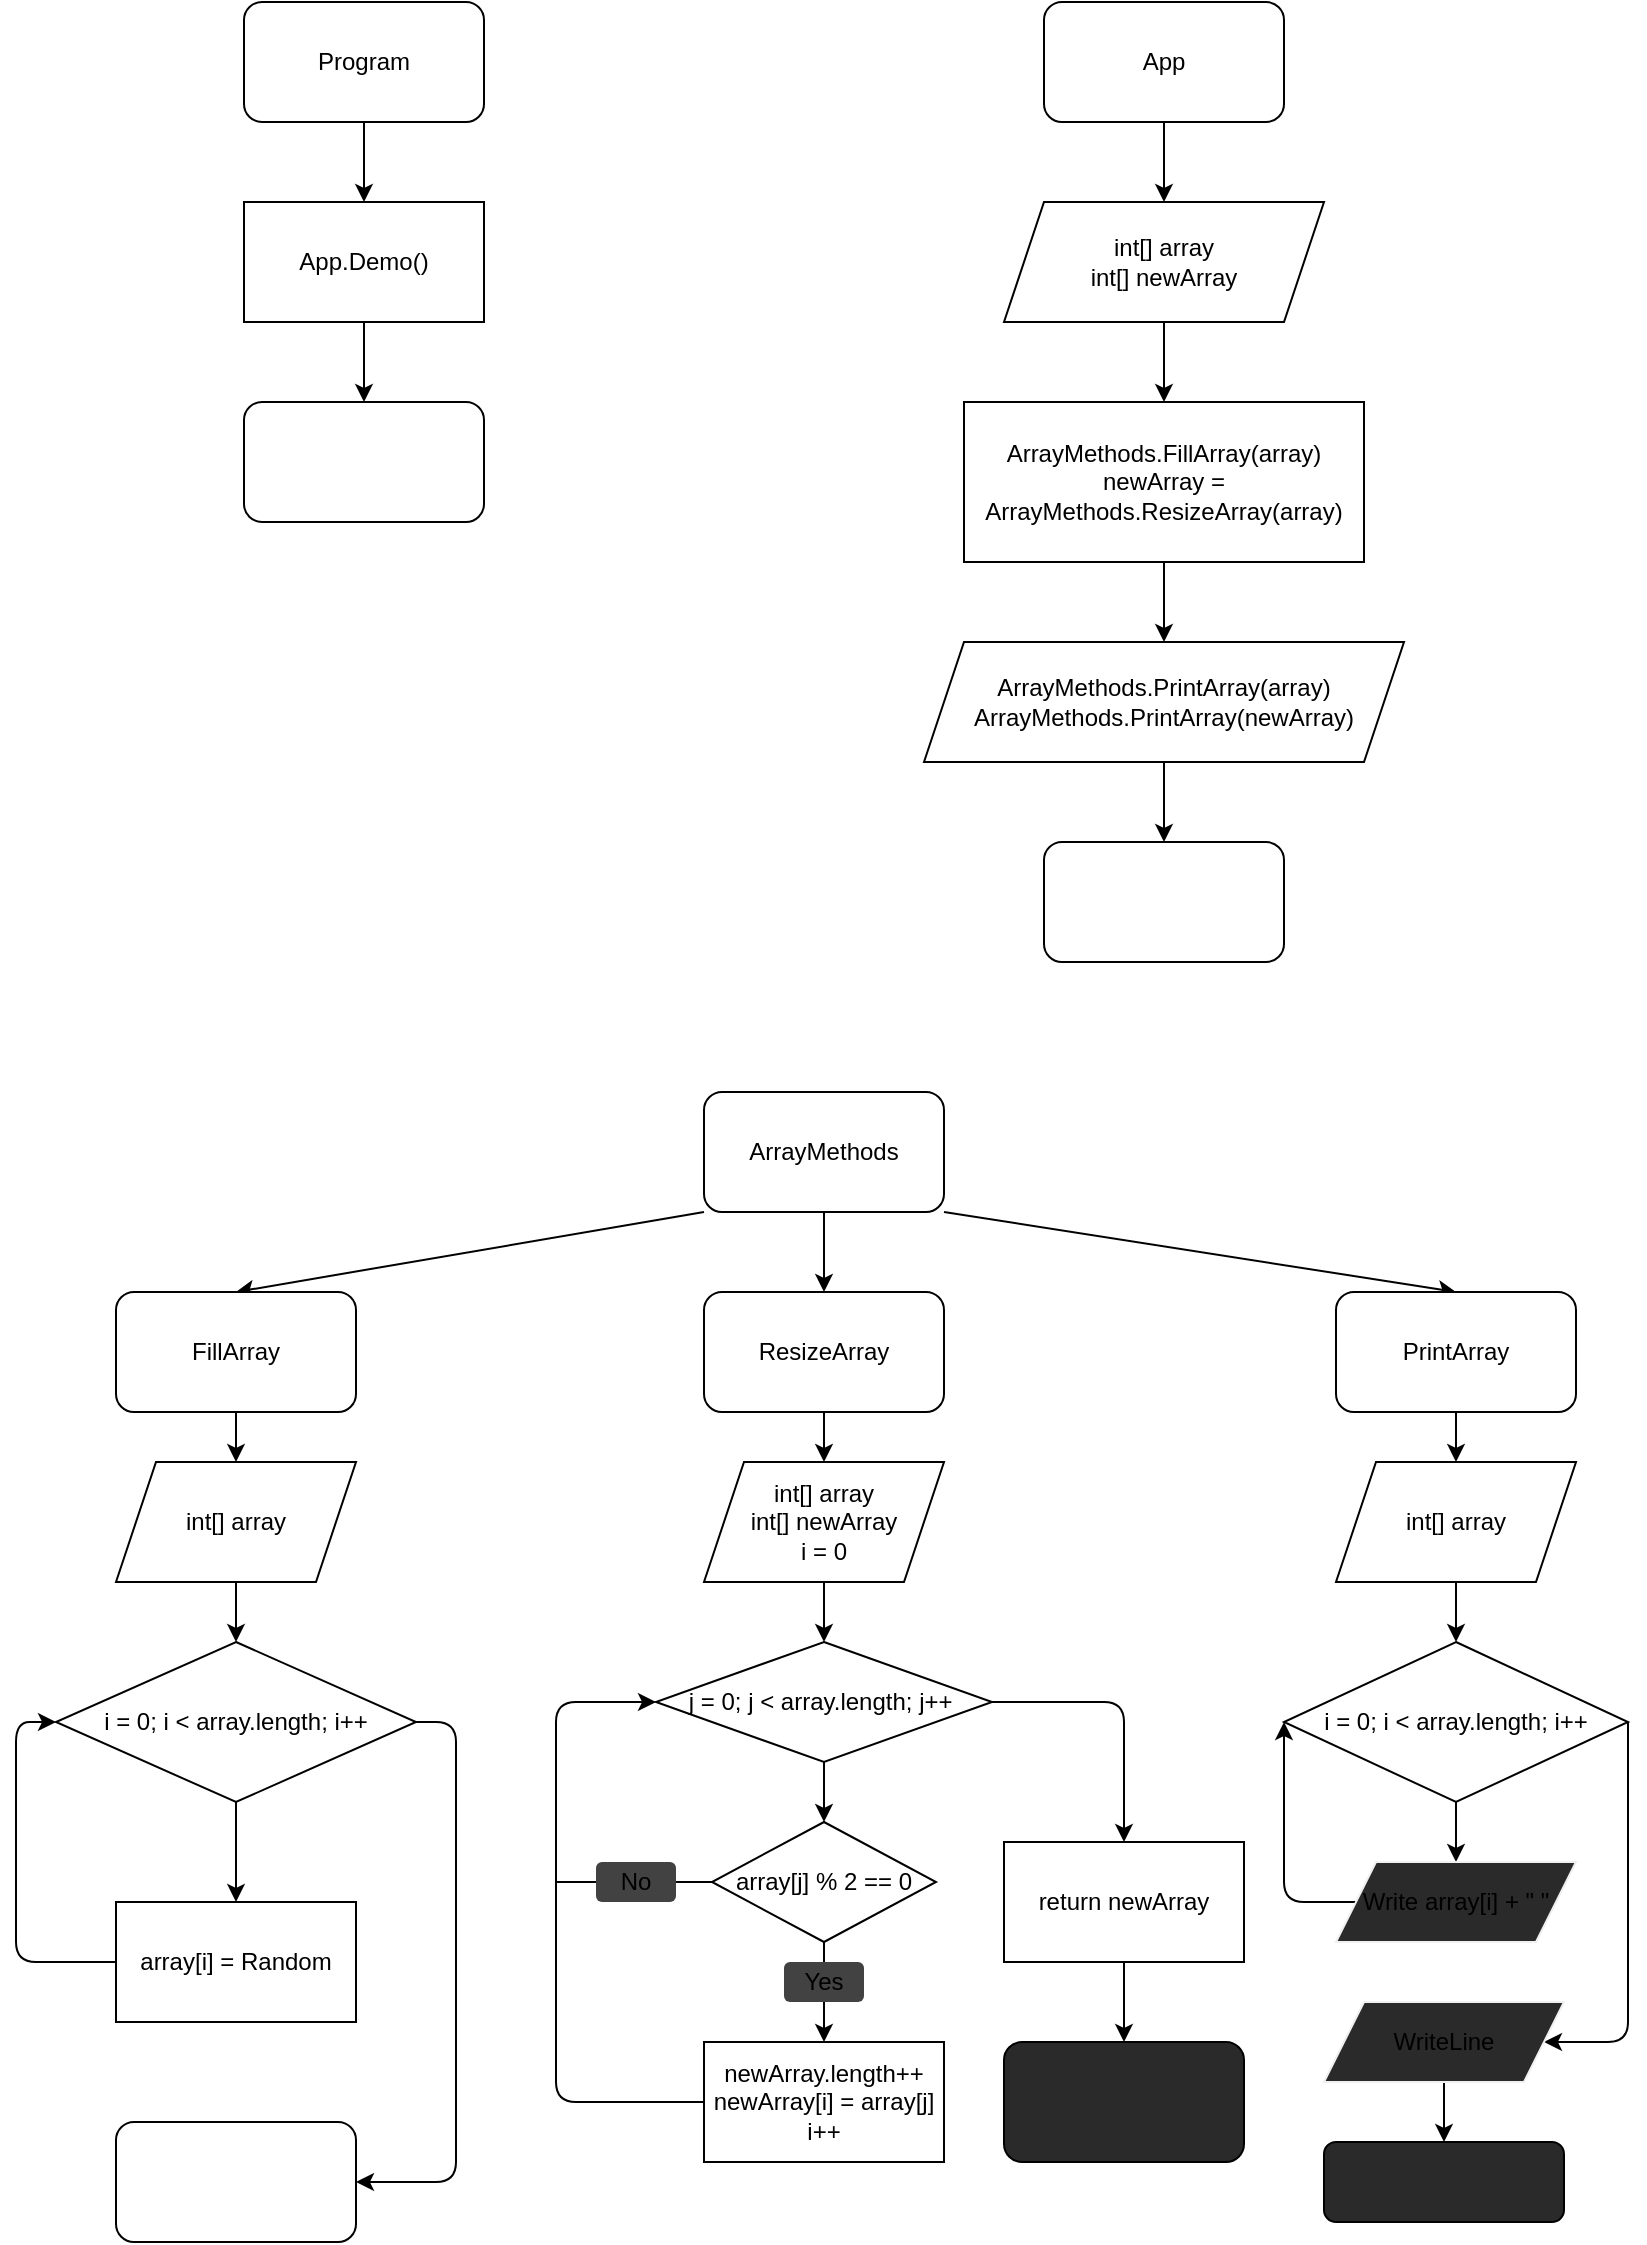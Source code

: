 <mxfile>
    <diagram id="2ZnnoZJQTHIsSrCg70Jr" name="Страница 1">
        <mxGraphModel dx="660" dy="277" grid="1" gridSize="10" guides="1" tooltips="1" connect="1" arrows="1" fold="1" page="1" pageScale="1" pageWidth="827" pageHeight="1169" math="0" shadow="0">
            <root>
                <mxCell id="0"/>
                <mxCell id="1" parent="0"/>
                <mxCell id="17" style="edgeStyle=none;html=1;exitX=0.5;exitY=1;exitDx=0;exitDy=0;entryX=0.5;entryY=0;entryDx=0;entryDy=0;" edge="1" parent="1" source="15" target="16">
                    <mxGeometry relative="1" as="geometry"/>
                </mxCell>
                <mxCell id="15" value="Program" style="rounded=1;whiteSpace=wrap;html=1;" vertex="1" parent="1">
                    <mxGeometry x="124" y="40" width="120" height="60" as="geometry"/>
                </mxCell>
                <mxCell id="19" value="" style="edgeStyle=none;html=1;" edge="1" parent="1" source="16" target="18">
                    <mxGeometry relative="1" as="geometry"/>
                </mxCell>
                <mxCell id="16" value="App.Demo()" style="rounded=0;whiteSpace=wrap;html=1;" vertex="1" parent="1">
                    <mxGeometry x="124" y="140" width="120" height="60" as="geometry"/>
                </mxCell>
                <mxCell id="18" value="" style="rounded=1;whiteSpace=wrap;html=1;" vertex="1" parent="1">
                    <mxGeometry x="124" y="240" width="120" height="60" as="geometry"/>
                </mxCell>
                <mxCell id="22" value="" style="edgeStyle=none;html=1;" edge="1" parent="1" source="20">
                    <mxGeometry relative="1" as="geometry">
                        <mxPoint x="584.0" y="140" as="targetPoint"/>
                    </mxGeometry>
                </mxCell>
                <mxCell id="20" value="App" style="rounded=1;whiteSpace=wrap;html=1;" vertex="1" parent="1">
                    <mxGeometry x="524" y="40" width="120" height="60" as="geometry"/>
                </mxCell>
                <mxCell id="25" value="" style="edgeStyle=none;html=1;" edge="1" parent="1" source="23" target="24">
                    <mxGeometry relative="1" as="geometry"/>
                </mxCell>
                <mxCell id="23" value="&lt;font style=&quot;font-size: 12px&quot;&gt;int[] array&lt;br&gt;int[] newArray&lt;br&gt;&lt;/font&gt;" style="shape=parallelogram;perimeter=parallelogramPerimeter;whiteSpace=wrap;html=1;fixedSize=1;" vertex="1" parent="1">
                    <mxGeometry x="504" y="140" width="160" height="60" as="geometry"/>
                </mxCell>
                <mxCell id="28" value="" style="edgeStyle=none;html=1;" edge="1" parent="1" source="24" target="27">
                    <mxGeometry relative="1" as="geometry"/>
                </mxCell>
                <mxCell id="24" value="ArrayMethods.FillArray(array)&lt;br&gt;newArray = ArrayMethods.ResizeArray(array)" style="rounded=0;whiteSpace=wrap;html=1;align=center;" vertex="1" parent="1">
                    <mxGeometry x="484" y="240" width="200" height="80" as="geometry"/>
                </mxCell>
                <mxCell id="30" value="" style="edgeStyle=none;html=1;" edge="1" parent="1" source="27" target="29">
                    <mxGeometry relative="1" as="geometry"/>
                </mxCell>
                <mxCell id="27" value="&lt;font style=&quot;font-size: 12px&quot;&gt;ArrayMethods.PrintArray(array)&lt;br&gt;ArrayMethods.PrintArray(newArray)&lt;br&gt;&lt;/font&gt;" style="shape=parallelogram;perimeter=parallelogramPerimeter;whiteSpace=wrap;html=1;fixedSize=1;" vertex="1" parent="1">
                    <mxGeometry x="464" y="360" width="240" height="60" as="geometry"/>
                </mxCell>
                <mxCell id="29" value="" style="rounded=1;whiteSpace=wrap;html=1;" vertex="1" parent="1">
                    <mxGeometry x="524" y="460" width="120" height="60" as="geometry"/>
                </mxCell>
                <mxCell id="39" value="" style="edgeStyle=none;html=1;exitX=0;exitY=1;exitDx=0;exitDy=0;entryX=0.5;entryY=0;entryDx=0;entryDy=0;" edge="1" parent="1" source="42" target="43">
                    <mxGeometry relative="1" as="geometry"/>
                </mxCell>
                <mxCell id="40" value="" style="edgeStyle=none;html=1;" edge="1" parent="1" source="42" target="44">
                    <mxGeometry relative="1" as="geometry"/>
                </mxCell>
                <mxCell id="41" style="edgeStyle=none;html=1;exitX=1;exitY=1;exitDx=0;exitDy=0;entryX=0.5;entryY=0;entryDx=0;entryDy=0;" edge="1" parent="1" source="42" target="45">
                    <mxGeometry relative="1" as="geometry"/>
                </mxCell>
                <mxCell id="42" value="ArrayMethods" style="rounded=1;whiteSpace=wrap;html=1;" vertex="1" parent="1">
                    <mxGeometry x="354" y="585" width="120" height="60" as="geometry"/>
                </mxCell>
                <mxCell id="47" value="" style="edgeStyle=none;html=1;entryX=0.5;entryY=0;entryDx=0;entryDy=0;" edge="1" parent="1" source="43" target="71">
                    <mxGeometry relative="1" as="geometry">
                        <mxPoint x="120" y="780" as="targetPoint"/>
                    </mxGeometry>
                </mxCell>
                <mxCell id="43" value="FillArray" style="rounded=1;whiteSpace=wrap;html=1;" vertex="1" parent="1">
                    <mxGeometry x="60" y="685" width="120" height="60" as="geometry"/>
                </mxCell>
                <mxCell id="55" value="" style="edgeStyle=none;html=1;" edge="1" parent="1" source="44" target="54">
                    <mxGeometry relative="1" as="geometry"/>
                </mxCell>
                <mxCell id="44" value="ResizeArray" style="rounded=1;whiteSpace=wrap;html=1;" vertex="1" parent="1">
                    <mxGeometry x="354" y="685" width="120" height="60" as="geometry"/>
                </mxCell>
                <mxCell id="74" value="" style="edgeStyle=none;html=1;endArrow=classic;endFill=1;" edge="1" parent="1" source="45" target="73">
                    <mxGeometry relative="1" as="geometry"/>
                </mxCell>
                <mxCell id="45" value="PrintArray" style="rounded=1;whiteSpace=wrap;html=1;" vertex="1" parent="1">
                    <mxGeometry x="670" y="685" width="120" height="60" as="geometry"/>
                </mxCell>
                <mxCell id="49" value="" style="edgeStyle=none;html=1;" edge="1" parent="1" source="46" target="48">
                    <mxGeometry relative="1" as="geometry"/>
                </mxCell>
                <mxCell id="53" style="edgeStyle=none;html=1;exitX=1;exitY=0.5;exitDx=0;exitDy=0;entryX=1;entryY=0.5;entryDx=0;entryDy=0;" edge="1" parent="1" source="46" target="52">
                    <mxGeometry relative="1" as="geometry">
                        <Array as="points">
                            <mxPoint x="230" y="900"/>
                            <mxPoint x="230" y="1130"/>
                        </Array>
                    </mxGeometry>
                </mxCell>
                <mxCell id="46" value="i = 0; i &amp;lt; array.length; i++" style="rhombus;whiteSpace=wrap;html=1;" vertex="1" parent="1">
                    <mxGeometry x="30" y="860" width="180" height="80" as="geometry"/>
                </mxCell>
                <mxCell id="50" style="edgeStyle=none;html=1;exitX=0;exitY=0.5;exitDx=0;exitDy=0;entryX=0;entryY=0.5;entryDx=0;entryDy=0;" edge="1" parent="1" source="48" target="46">
                    <mxGeometry relative="1" as="geometry">
                        <Array as="points">
                            <mxPoint x="10" y="1020"/>
                            <mxPoint x="10" y="900"/>
                        </Array>
                    </mxGeometry>
                </mxCell>
                <mxCell id="48" value="array[i] = Random" style="rounded=0;whiteSpace=wrap;html=1;" vertex="1" parent="1">
                    <mxGeometry x="60" y="990" width="120" height="60" as="geometry"/>
                </mxCell>
                <mxCell id="52" value="" style="rounded=1;whiteSpace=wrap;html=1;" vertex="1" parent="1">
                    <mxGeometry x="60" y="1100" width="120" height="60" as="geometry"/>
                </mxCell>
                <mxCell id="57" value="" style="edgeStyle=none;html=1;" edge="1" parent="1" source="54" target="56">
                    <mxGeometry relative="1" as="geometry"/>
                </mxCell>
                <mxCell id="54" value="int[] array&lt;br&gt;int[] newArray&lt;br&gt;i = 0" style="shape=parallelogram;perimeter=parallelogramPerimeter;whiteSpace=wrap;html=1;fixedSize=1;" vertex="1" parent="1">
                    <mxGeometry x="354" y="770" width="120" height="60" as="geometry"/>
                </mxCell>
                <mxCell id="59" value="" style="edgeStyle=none;html=1;" edge="1" parent="1" source="56" target="58">
                    <mxGeometry relative="1" as="geometry"/>
                </mxCell>
                <mxCell id="68" style="edgeStyle=none;html=1;exitX=1;exitY=0.5;exitDx=0;exitDy=0;entryX=0.5;entryY=0;entryDx=0;entryDy=0;endArrow=classic;endFill=1;" edge="1" parent="1" source="56" target="67">
                    <mxGeometry relative="1" as="geometry">
                        <Array as="points">
                            <mxPoint x="564" y="890"/>
                        </Array>
                    </mxGeometry>
                </mxCell>
                <mxCell id="56" value="j = 0; j &amp;lt; array.length; j++&amp;nbsp;" style="rhombus;whiteSpace=wrap;html=1;" vertex="1" parent="1">
                    <mxGeometry x="330" y="860" width="168" height="60" as="geometry"/>
                </mxCell>
                <mxCell id="61" value="" style="edgeStyle=none;html=1;" edge="1" parent="1" source="58" target="60">
                    <mxGeometry relative="1" as="geometry"/>
                </mxCell>
                <mxCell id="64" style="edgeStyle=none;html=1;exitX=0;exitY=0.5;exitDx=0;exitDy=0;endArrow=none;endFill=0;" edge="1" parent="1" source="58">
                    <mxGeometry relative="1" as="geometry">
                        <mxPoint x="280" y="980" as="targetPoint"/>
                    </mxGeometry>
                </mxCell>
                <mxCell id="58" value="array[j] % 2 == 0" style="rhombus;whiteSpace=wrap;html=1;" vertex="1" parent="1">
                    <mxGeometry x="358" y="950" width="112" height="60" as="geometry"/>
                </mxCell>
                <mxCell id="63" style="edgeStyle=none;html=1;exitX=0;exitY=0.5;exitDx=0;exitDy=0;entryX=0;entryY=0.5;entryDx=0;entryDy=0;" edge="1" parent="1" source="60" target="56">
                    <mxGeometry relative="1" as="geometry">
                        <Array as="points">
                            <mxPoint x="280" y="1090"/>
                            <mxPoint x="280" y="890"/>
                        </Array>
                    </mxGeometry>
                </mxCell>
                <mxCell id="60" value="newArray.length++&lt;br&gt;newArray[i] = array[j]&lt;br&gt;i++" style="rounded=0;whiteSpace=wrap;html=1;" vertex="1" parent="1">
                    <mxGeometry x="354" y="1060" width="120" height="60" as="geometry"/>
                </mxCell>
                <mxCell id="62" value="Yes" style="text;html=1;align=center;verticalAlign=middle;whiteSpace=wrap;rounded=1;fillColor=#424242;" vertex="1" parent="1">
                    <mxGeometry x="394" y="1020" width="40" height="20" as="geometry"/>
                </mxCell>
                <mxCell id="65" value="No" style="text;html=1;align=center;verticalAlign=middle;whiteSpace=wrap;rounded=1;fillColor=#424242;" vertex="1" parent="1">
                    <mxGeometry x="300" y="970" width="40" height="20" as="geometry"/>
                </mxCell>
                <mxCell id="70" value="" style="edgeStyle=none;html=1;endArrow=classic;endFill=1;" edge="1" parent="1" source="67" target="69">
                    <mxGeometry relative="1" as="geometry"/>
                </mxCell>
                <mxCell id="67" value="return newArray" style="rounded=0;whiteSpace=wrap;html=1;" vertex="1" parent="1">
                    <mxGeometry x="504" y="960" width="120" height="60" as="geometry"/>
                </mxCell>
                <mxCell id="69" value="" style="rounded=1;whiteSpace=wrap;html=1;fillColor=#2A2A2A;" vertex="1" parent="1">
                    <mxGeometry x="504" y="1060" width="120" height="60" as="geometry"/>
                </mxCell>
                <mxCell id="72" value="" style="edgeStyle=none;html=1;endArrow=classic;endFill=1;" edge="1" parent="1" source="71" target="46">
                    <mxGeometry relative="1" as="geometry"/>
                </mxCell>
                <mxCell id="71" value="int[] array" style="shape=parallelogram;perimeter=parallelogramPerimeter;whiteSpace=wrap;html=1;fixedSize=1;" vertex="1" parent="1">
                    <mxGeometry x="60" y="770" width="120" height="60" as="geometry"/>
                </mxCell>
                <mxCell id="76" value="" style="edgeStyle=none;html=1;endArrow=classic;endFill=1;" edge="1" parent="1" source="73" target="75">
                    <mxGeometry relative="1" as="geometry"/>
                </mxCell>
                <mxCell id="73" value="int[] array" style="shape=parallelogram;perimeter=parallelogramPerimeter;whiteSpace=wrap;html=1;fixedSize=1;" vertex="1" parent="1">
                    <mxGeometry x="670" y="770" width="120" height="60" as="geometry"/>
                </mxCell>
                <mxCell id="78" value="" style="edgeStyle=none;html=1;endArrow=classic;endFill=1;" edge="1" parent="1" source="75" target="77">
                    <mxGeometry relative="1" as="geometry"/>
                </mxCell>
                <mxCell id="81" style="edgeStyle=none;html=1;exitX=1;exitY=0.5;exitDx=0;exitDy=0;entryX=1;entryY=0.5;entryDx=0;entryDy=0;endArrow=classic;endFill=1;" edge="1" parent="1" source="75" target="80">
                    <mxGeometry relative="1" as="geometry">
                        <Array as="points">
                            <mxPoint x="816" y="1060"/>
                        </Array>
                    </mxGeometry>
                </mxCell>
                <mxCell id="75" value="i = 0; i &amp;lt; array.length; i++" style="rhombus;whiteSpace=wrap;html=1;" vertex="1" parent="1">
                    <mxGeometry x="644" y="860" width="172" height="80" as="geometry"/>
                </mxCell>
                <mxCell id="79" style="edgeStyle=none;html=1;exitX=0;exitY=0.5;exitDx=0;exitDy=0;entryX=0;entryY=0.5;entryDx=0;entryDy=0;endArrow=classic;endFill=1;" edge="1" parent="1" source="77" target="75">
                    <mxGeometry relative="1" as="geometry">
                        <Array as="points">
                            <mxPoint x="644" y="990"/>
                        </Array>
                    </mxGeometry>
                </mxCell>
                <mxCell id="77" value="Write array[i] + &quot; &quot;" style="shape=parallelogram;perimeter=parallelogramPerimeter;whiteSpace=wrap;html=1;fixedSize=1;rounded=0;strokeColor=#f0f0f0;fillColor=#2A2A2A;" vertex="1" parent="1">
                    <mxGeometry x="670" y="970" width="120" height="40" as="geometry"/>
                </mxCell>
                <mxCell id="84" value="" style="edgeStyle=none;html=1;endArrow=classic;endFill=1;" edge="1" parent="1" source="80" target="82">
                    <mxGeometry relative="1" as="geometry"/>
                </mxCell>
                <mxCell id="80" value="WriteLine" style="shape=parallelogram;perimeter=parallelogramPerimeter;whiteSpace=wrap;html=1;fixedSize=1;rounded=0;strokeColor=#f0f0f0;fillColor=#2A2A2A;" vertex="1" parent="1">
                    <mxGeometry x="664" y="1040" width="120" height="40" as="geometry"/>
                </mxCell>
                <mxCell id="82" value="" style="rounded=1;whiteSpace=wrap;html=1;fillColor=#2A2A2A;" vertex="1" parent="1">
                    <mxGeometry x="664" y="1110" width="120" height="40" as="geometry"/>
                </mxCell>
            </root>
        </mxGraphModel>
    </diagram>
</mxfile>